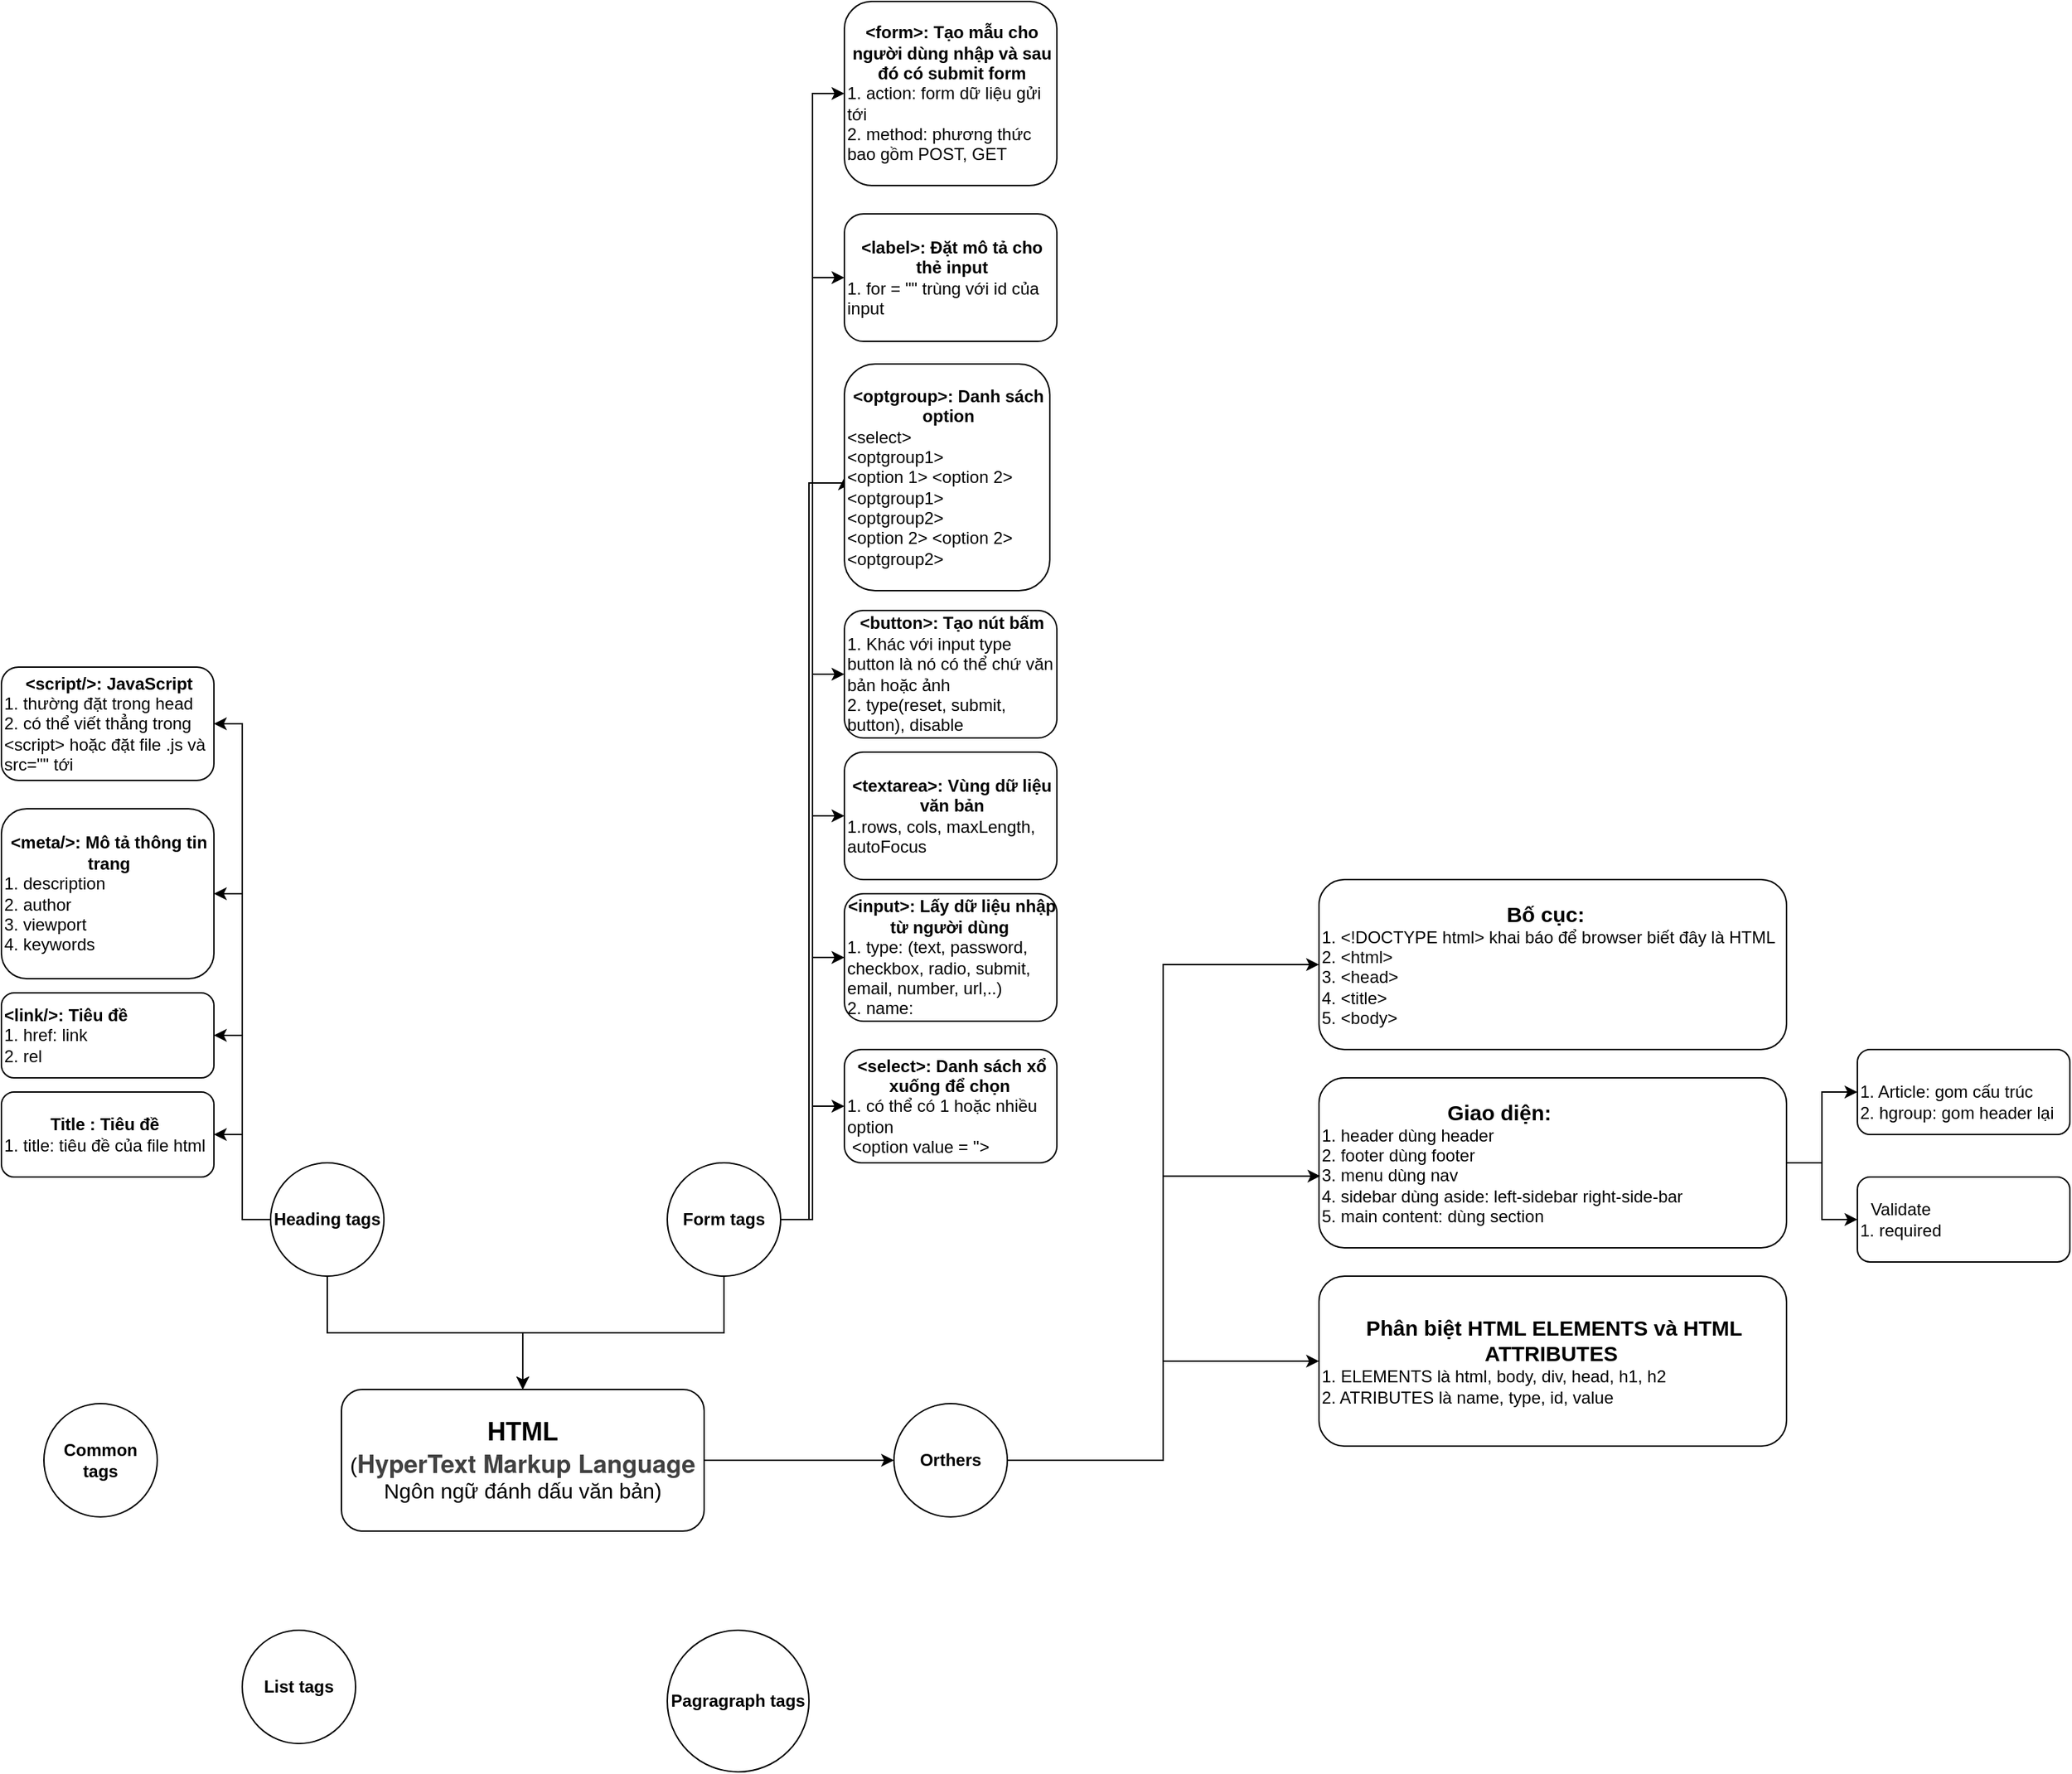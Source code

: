 <mxfile version="24.6.4" type="github">
  <diagram name="Trang-1" id="ok2WKsnp69EQOrZXuCaC">
    <mxGraphModel dx="955" dy="1675" grid="1" gridSize="10" guides="1" tooltips="1" connect="1" arrows="1" fold="1" page="1" pageScale="1" pageWidth="827" pageHeight="1169" math="0" shadow="0">
      <root>
        <mxCell id="0" />
        <mxCell id="1" parent="0" />
        <mxCell id="cC7Jj6LlgXi6CUbNM-gN-11" style="edgeStyle=orthogonalEdgeStyle;rounded=0;orthogonalLoop=1;jettySize=auto;html=1;entryX=0;entryY=0.5;entryDx=0;entryDy=0;" edge="1" parent="1" source="cC7Jj6LlgXi6CUbNM-gN-2" target="cC7Jj6LlgXi6CUbNM-gN-9">
          <mxGeometry relative="1" as="geometry" />
        </mxCell>
        <mxCell id="cC7Jj6LlgXi6CUbNM-gN-2" value="&lt;b&gt;&lt;font style=&quot;font-size: 18px;&quot;&gt;HTML&lt;/font&gt;&lt;/b&gt;&lt;div&gt;&lt;font style=&quot;font-size: 15px;&quot;&gt;(&lt;/font&gt;&lt;strong style=&quot;color: rgb(65, 65, 65); font-family: &amp;quot;Helvetica Neue&amp;quot;, Helvetica, Arial, sans-serif; font-size: 17.5px; text-align: start; background-color: rgb(255, 255, 255);&quot;&gt;HyperText Markup Language&lt;/strong&gt;&lt;/div&gt;&lt;div&gt;&lt;span style=&quot;font-size: 15px; background-color: initial;&quot;&gt;Ngôn ngữ đánh dấu văn bản)&lt;/span&gt;&lt;/div&gt;" style="rounded=1;whiteSpace=wrap;html=1;" vertex="1" parent="1">
          <mxGeometry x="330" y="140" width="256" height="100" as="geometry" />
        </mxCell>
        <mxCell id="cC7Jj6LlgXi6CUbNM-gN-29" style="edgeStyle=orthogonalEdgeStyle;rounded=0;orthogonalLoop=1;jettySize=auto;html=1;entryX=1;entryY=0.5;entryDx=0;entryDy=0;" edge="1" parent="1" source="cC7Jj6LlgXi6CUbNM-gN-4" target="cC7Jj6LlgXi6CUbNM-gN-24">
          <mxGeometry relative="1" as="geometry" />
        </mxCell>
        <mxCell id="cC7Jj6LlgXi6CUbNM-gN-30" style="edgeStyle=orthogonalEdgeStyle;rounded=0;orthogonalLoop=1;jettySize=auto;html=1;entryX=1;entryY=0.5;entryDx=0;entryDy=0;" edge="1" parent="1" source="cC7Jj6LlgXi6CUbNM-gN-4" target="cC7Jj6LlgXi6CUbNM-gN-25">
          <mxGeometry relative="1" as="geometry" />
        </mxCell>
        <mxCell id="cC7Jj6LlgXi6CUbNM-gN-31" style="edgeStyle=orthogonalEdgeStyle;rounded=0;orthogonalLoop=1;jettySize=auto;html=1;entryX=1;entryY=0.5;entryDx=0;entryDy=0;" edge="1" parent="1" source="cC7Jj6LlgXi6CUbNM-gN-4" target="cC7Jj6LlgXi6CUbNM-gN-26">
          <mxGeometry relative="1" as="geometry" />
        </mxCell>
        <mxCell id="cC7Jj6LlgXi6CUbNM-gN-32" style="edgeStyle=orthogonalEdgeStyle;rounded=0;orthogonalLoop=1;jettySize=auto;html=1;entryX=1;entryY=0.5;entryDx=0;entryDy=0;" edge="1" parent="1" source="cC7Jj6LlgXi6CUbNM-gN-4" target="cC7Jj6LlgXi6CUbNM-gN-28">
          <mxGeometry relative="1" as="geometry" />
        </mxCell>
        <mxCell id="cC7Jj6LlgXi6CUbNM-gN-33" style="edgeStyle=orthogonalEdgeStyle;rounded=0;orthogonalLoop=1;jettySize=auto;html=1;entryX=0.5;entryY=0;entryDx=0;entryDy=0;" edge="1" parent="1" source="cC7Jj6LlgXi6CUbNM-gN-4" target="cC7Jj6LlgXi6CUbNM-gN-2">
          <mxGeometry relative="1" as="geometry" />
        </mxCell>
        <mxCell id="cC7Jj6LlgXi6CUbNM-gN-4" value="&lt;b&gt;Heading tags&lt;/b&gt;" style="ellipse;whiteSpace=wrap;html=1;aspect=fixed;" vertex="1" parent="1">
          <mxGeometry x="280" y="-20" width="80" height="80" as="geometry" />
        </mxCell>
        <mxCell id="cC7Jj6LlgXi6CUbNM-gN-34" style="edgeStyle=orthogonalEdgeStyle;rounded=0;orthogonalLoop=1;jettySize=auto;html=1;entryX=0.5;entryY=0;entryDx=0;entryDy=0;" edge="1" parent="1" source="cC7Jj6LlgXi6CUbNM-gN-5" target="cC7Jj6LlgXi6CUbNM-gN-2">
          <mxGeometry relative="1" as="geometry" />
        </mxCell>
        <mxCell id="cC7Jj6LlgXi6CUbNM-gN-36" style="edgeStyle=orthogonalEdgeStyle;rounded=0;orthogonalLoop=1;jettySize=auto;html=1;entryX=0;entryY=0.5;entryDx=0;entryDy=0;" edge="1" parent="1" source="cC7Jj6LlgXi6CUbNM-gN-5" target="cC7Jj6LlgXi6CUbNM-gN-35">
          <mxGeometry relative="1" as="geometry" />
        </mxCell>
        <mxCell id="cC7Jj6LlgXi6CUbNM-gN-41" style="edgeStyle=orthogonalEdgeStyle;rounded=0;orthogonalLoop=1;jettySize=auto;html=1;entryX=0;entryY=0.5;entryDx=0;entryDy=0;" edge="1" parent="1" source="cC7Jj6LlgXi6CUbNM-gN-5" target="cC7Jj6LlgXi6CUbNM-gN-37">
          <mxGeometry relative="1" as="geometry" />
        </mxCell>
        <mxCell id="cC7Jj6LlgXi6CUbNM-gN-42" style="edgeStyle=orthogonalEdgeStyle;rounded=0;orthogonalLoop=1;jettySize=auto;html=1;entryX=0;entryY=0.5;entryDx=0;entryDy=0;" edge="1" parent="1" source="cC7Jj6LlgXi6CUbNM-gN-5" target="cC7Jj6LlgXi6CUbNM-gN-38">
          <mxGeometry relative="1" as="geometry" />
        </mxCell>
        <mxCell id="cC7Jj6LlgXi6CUbNM-gN-43" style="edgeStyle=orthogonalEdgeStyle;rounded=0;orthogonalLoop=1;jettySize=auto;html=1;entryX=0;entryY=0.5;entryDx=0;entryDy=0;" edge="1" parent="1" source="cC7Jj6LlgXi6CUbNM-gN-5" target="cC7Jj6LlgXi6CUbNM-gN-39">
          <mxGeometry relative="1" as="geometry" />
        </mxCell>
        <mxCell id="cC7Jj6LlgXi6CUbNM-gN-44" style="edgeStyle=orthogonalEdgeStyle;rounded=0;orthogonalLoop=1;jettySize=auto;html=1;entryX=0;entryY=0.5;entryDx=0;entryDy=0;" edge="1" parent="1" source="cC7Jj6LlgXi6CUbNM-gN-5" target="cC7Jj6LlgXi6CUbNM-gN-40">
          <mxGeometry relative="1" as="geometry">
            <Array as="points">
              <mxPoint x="660" y="20" />
              <mxPoint x="660" y="-500" />
              <mxPoint x="685" y="-500" />
            </Array>
          </mxGeometry>
        </mxCell>
        <mxCell id="cC7Jj6LlgXi6CUbNM-gN-47" style="edgeStyle=orthogonalEdgeStyle;rounded=0;orthogonalLoop=1;jettySize=auto;html=1;entryX=0;entryY=0.5;entryDx=0;entryDy=0;" edge="1" parent="1" source="cC7Jj6LlgXi6CUbNM-gN-5" target="cC7Jj6LlgXi6CUbNM-gN-45">
          <mxGeometry relative="1" as="geometry" />
        </mxCell>
        <mxCell id="cC7Jj6LlgXi6CUbNM-gN-48" style="edgeStyle=orthogonalEdgeStyle;rounded=0;orthogonalLoop=1;jettySize=auto;html=1;entryX=0;entryY=0.5;entryDx=0;entryDy=0;" edge="1" parent="1" source="cC7Jj6LlgXi6CUbNM-gN-5" target="cC7Jj6LlgXi6CUbNM-gN-46">
          <mxGeometry relative="1" as="geometry" />
        </mxCell>
        <mxCell id="cC7Jj6LlgXi6CUbNM-gN-5" value="&lt;b&gt;Form tags&lt;/b&gt;" style="ellipse;whiteSpace=wrap;html=1;aspect=fixed;" vertex="1" parent="1">
          <mxGeometry x="560" y="-20" width="80" height="80" as="geometry" />
        </mxCell>
        <mxCell id="cC7Jj6LlgXi6CUbNM-gN-6" value="&lt;b&gt;List tags&lt;/b&gt;" style="ellipse;whiteSpace=wrap;html=1;aspect=fixed;" vertex="1" parent="1">
          <mxGeometry x="260" y="310" width="80" height="80" as="geometry" />
        </mxCell>
        <mxCell id="cC7Jj6LlgXi6CUbNM-gN-7" value="&lt;b&gt;Pagragraph tags&lt;/b&gt;" style="ellipse;whiteSpace=wrap;html=1;aspect=fixed;" vertex="1" parent="1">
          <mxGeometry x="560" y="310" width="100" height="100" as="geometry" />
        </mxCell>
        <mxCell id="cC7Jj6LlgXi6CUbNM-gN-8" value="&lt;b&gt;Common tags&lt;/b&gt;" style="ellipse;whiteSpace=wrap;html=1;aspect=fixed;" vertex="1" parent="1">
          <mxGeometry x="120" y="150" width="80" height="80" as="geometry" />
        </mxCell>
        <mxCell id="cC7Jj6LlgXi6CUbNM-gN-17" style="edgeStyle=orthogonalEdgeStyle;rounded=0;orthogonalLoop=1;jettySize=auto;html=1;entryX=0;entryY=0.5;entryDx=0;entryDy=0;" edge="1" parent="1" source="cC7Jj6LlgXi6CUbNM-gN-9" target="cC7Jj6LlgXi6CUbNM-gN-12">
          <mxGeometry relative="1" as="geometry" />
        </mxCell>
        <mxCell id="cC7Jj6LlgXi6CUbNM-gN-19" style="edgeStyle=orthogonalEdgeStyle;rounded=0;orthogonalLoop=1;jettySize=auto;html=1;entryX=0;entryY=0.5;entryDx=0;entryDy=0;" edge="1" parent="1" source="cC7Jj6LlgXi6CUbNM-gN-9" target="cC7Jj6LlgXi6CUbNM-gN-14">
          <mxGeometry relative="1" as="geometry" />
        </mxCell>
        <mxCell id="cC7Jj6LlgXi6CUbNM-gN-9" value="&lt;b&gt;Orthers&lt;/b&gt;" style="ellipse;whiteSpace=wrap;html=1;aspect=fixed;" vertex="1" parent="1">
          <mxGeometry x="720" y="150" width="80" height="80" as="geometry" />
        </mxCell>
        <UserObject label="&lt;div style=&quot;text-align: center;&quot;&gt;&lt;b style=&quot;background-color: initial;&quot;&gt;&lt;font style=&quot;font-size: 15px;&quot;&gt;Bố cục:&amp;nbsp;&lt;/font&gt;&lt;/b&gt;&lt;/div&gt;&lt;div&gt;1. &amp;lt;!DOCTYPE html&amp;gt; khai báo để browser biết đây là HTML&lt;div&gt;2.&amp;nbsp;&amp;lt;html&amp;gt;&lt;/div&gt;&lt;/div&gt;&lt;div&gt;3. &amp;lt;head&amp;gt;&lt;/div&gt;&lt;div&gt;4. &amp;lt;title&amp;gt;&lt;/div&gt;&lt;div&gt;5. &amp;lt;body&amp;gt;&lt;/div&gt;" link="https://freetuts.net/html-la-gi-bo-cuc-html-cua-mot-trang-web-420.html" id="cC7Jj6LlgXi6CUbNM-gN-12">
          <mxCell style="rounded=1;whiteSpace=wrap;html=1;align=left;" vertex="1" parent="1">
            <mxGeometry x="1020" y="-220" width="330" height="120" as="geometry" />
          </mxCell>
        </UserObject>
        <mxCell id="cC7Jj6LlgXi6CUbNM-gN-21" style="edgeStyle=orthogonalEdgeStyle;rounded=0;orthogonalLoop=1;jettySize=auto;html=1;entryX=0;entryY=0.5;entryDx=0;entryDy=0;" edge="1" parent="1" source="cC7Jj6LlgXi6CUbNM-gN-13" target="cC7Jj6LlgXi6CUbNM-gN-16">
          <mxGeometry relative="1" as="geometry" />
        </mxCell>
        <mxCell id="cC7Jj6LlgXi6CUbNM-gN-22" style="edgeStyle=orthogonalEdgeStyle;rounded=0;orthogonalLoop=1;jettySize=auto;html=1;entryX=0;entryY=0.5;entryDx=0;entryDy=0;" edge="1" parent="1" source="cC7Jj6LlgXi6CUbNM-gN-13" target="cC7Jj6LlgXi6CUbNM-gN-20">
          <mxGeometry relative="1" as="geometry" />
        </mxCell>
        <UserObject label="&lt;div style=&quot;text-align: center;&quot;&gt;&lt;b style=&quot;background-color: initial;&quot;&gt;&lt;font style=&quot;font-size: 15px;&quot;&gt;Giao diện:&amp;nbsp;&lt;/font&gt;&lt;/b&gt;&lt;/div&gt;&lt;div&gt;1. header dùng header&lt;div&gt;2. footer dùng footer&lt;/div&gt;&lt;/div&gt;&lt;div&gt;3. menu dùng nav&lt;/div&gt;&lt;div&gt;4. sidebar dùng aside: left-sidebar right-side-bar&lt;/div&gt;&lt;div&gt;5. main content: dùng section&lt;/div&gt;" link="https://freetuts.net/tao-template-html5-dau-tien-74.html" id="cC7Jj6LlgXi6CUbNM-gN-13">
          <mxCell style="rounded=1;whiteSpace=wrap;html=1;align=left;" vertex="1" parent="1">
            <mxGeometry x="1020" y="-80" width="330" height="120" as="geometry" />
          </mxCell>
        </UserObject>
        <UserObject label="&lt;div style=&quot;text-align: center;&quot;&gt;&lt;b style=&quot;background-color: initial;&quot;&gt;&lt;font style=&quot;font-size: 15px;&quot;&gt;Phân biệt HTML ELEMENTS và HTML ATTRIBUTES&amp;nbsp;&lt;/font&gt;&lt;/b&gt;&lt;/div&gt;&lt;div&gt;1. ELEMENTS là html, body, div, head, h1, h2&lt;/div&gt;&lt;div&gt;2. ATRIBUTES là name, type, id, value&lt;/div&gt;" link="https://freetuts.net/html-elements-va-attributes-421.html" id="cC7Jj6LlgXi6CUbNM-gN-14">
          <mxCell style="rounded=1;whiteSpace=wrap;html=1;align=left;" vertex="1" parent="1">
            <mxGeometry x="1020" y="60" width="330" height="120" as="geometry" />
          </mxCell>
        </UserObject>
        <UserObject label="&lt;div style=&quot;text-align: center;&quot;&gt;&lt;br&gt;&lt;/div&gt;&lt;div&gt;1. Article: gom cấu trúc&lt;div&gt;2. hgroup: gom header lại&lt;/div&gt;&lt;/div&gt;" link="https://freetuts.net/them-article-trong-html5-75.html" id="cC7Jj6LlgXi6CUbNM-gN-16">
          <mxCell style="rounded=1;whiteSpace=wrap;html=1;align=left;" vertex="1" parent="1">
            <mxGeometry x="1400" y="-100" width="150" height="60" as="geometry" />
          </mxCell>
        </UserObject>
        <mxCell id="cC7Jj6LlgXi6CUbNM-gN-18" style="edgeStyle=orthogonalEdgeStyle;rounded=0;orthogonalLoop=1;jettySize=auto;html=1;entryX=0.003;entryY=0.578;entryDx=0;entryDy=0;entryPerimeter=0;" edge="1" parent="1" source="cC7Jj6LlgXi6CUbNM-gN-9" target="cC7Jj6LlgXi6CUbNM-gN-13">
          <mxGeometry relative="1" as="geometry" />
        </mxCell>
        <UserObject label="&lt;div style=&quot;text-align: center;&quot;&gt;Validate&lt;/div&gt;&lt;div&gt;1. required&lt;/div&gt;" link="https://freetuts.net/validate-form-bang-html5-5509.html" id="cC7Jj6LlgXi6CUbNM-gN-20">
          <mxCell style="rounded=1;whiteSpace=wrap;html=1;align=left;" vertex="1" parent="1">
            <mxGeometry x="1400" y="-10" width="150" height="60" as="geometry" />
          </mxCell>
        </UserObject>
        <UserObject label="&lt;div style=&quot;text-align: center;&quot;&gt;&lt;b&gt;Title : Tiêu đề&lt;/b&gt;&lt;/div&gt;&lt;div&gt;1. title: tiêu đề của file html&lt;/div&gt;" link="https://freetuts.net/the-title-trong-html-4891.html" id="cC7Jj6LlgXi6CUbNM-gN-24">
          <mxCell style="rounded=1;whiteSpace=wrap;html=1;align=left;" vertex="1" parent="1">
            <mxGeometry x="90" y="-70" width="150" height="60" as="geometry" />
          </mxCell>
        </UserObject>
        <UserObject label="&lt;div style=&quot;text-align: center;&quot;&gt;&lt;b&gt;&amp;lt;link/&amp;gt;: Tiêu đề&lt;/b&gt;&lt;/div&gt;&lt;div&gt;1. href: link&lt;/div&gt;&lt;div&gt;2. rel&lt;/div&gt;" link="https://freetuts.net/the-link-trong-html-4894.html" id="cC7Jj6LlgXi6CUbNM-gN-25">
          <mxCell style="rounded=1;whiteSpace=wrap;html=1;align=left;" vertex="1" parent="1">
            <mxGeometry x="90" y="-140" width="150" height="60" as="geometry" />
          </mxCell>
        </UserObject>
        <UserObject label="&lt;div style=&quot;text-align: center;&quot;&gt;&lt;b&gt;&amp;lt;meta/&amp;gt;: Mô tả thông tin trang&lt;/b&gt;&lt;/div&gt;&lt;div&gt;1. description&lt;/div&gt;&lt;div&gt;2. author&lt;/div&gt;&lt;div&gt;3. viewport&lt;/div&gt;&lt;div&gt;4. keywords&lt;/div&gt;" link="https://freetuts.net/the-meta-trong-html-4895.html" id="cC7Jj6LlgXi6CUbNM-gN-26">
          <mxCell style="rounded=1;whiteSpace=wrap;html=1;align=left;" vertex="1" parent="1">
            <mxGeometry x="90" y="-270" width="150" height="120" as="geometry" />
          </mxCell>
        </UserObject>
        <UserObject label="&lt;div style=&quot;text-align: center;&quot;&gt;&lt;b&gt;&amp;lt;script/&amp;gt;: JavaScript&lt;/b&gt;&lt;/div&gt;&lt;div&gt;1. thường đặt trong head&lt;/div&gt;&lt;div&gt;2. có thể viết thẳng trong &amp;lt;script&amp;gt; hoặc đặt file .js và src=&quot;&quot; tới&lt;/div&gt;" link="https://freetuts.net/the-script-trong-html-4896.html" id="cC7Jj6LlgXi6CUbNM-gN-28">
          <mxCell style="rounded=1;whiteSpace=wrap;html=1;align=left;" vertex="1" parent="1">
            <mxGeometry x="90" y="-370" width="150" height="80" as="geometry" />
          </mxCell>
        </UserObject>
        <UserObject label="&lt;div style=&quot;text-align: center;&quot;&gt;&lt;b&gt;&amp;lt;select&amp;gt;: Danh sách xổ xuống để chọn&amp;nbsp;&lt;/b&gt;&lt;/div&gt;&lt;div&gt;1. có thể có 1 hoặc nhiều option&lt;/div&gt;&lt;div&gt;&amp;nbsp;&amp;lt;option value = &#39;&#39;&amp;gt;&lt;/div&gt;" link="https://freetuts.net/the-select-trong-html-4898.html" id="cC7Jj6LlgXi6CUbNM-gN-35">
          <mxCell style="rounded=1;whiteSpace=wrap;html=1;align=left;" vertex="1" parent="1">
            <mxGeometry x="685" y="-100" width="150" height="80" as="geometry" />
          </mxCell>
        </UserObject>
        <UserObject label="&lt;div style=&quot;text-align: center;&quot;&gt;&lt;b&gt;&amp;lt;input&amp;gt;: Lấy dữ liệu nhập từ người dùng&amp;nbsp;&lt;/b&gt;&lt;/div&gt;&lt;div&gt;1. type: (text, password, checkbox, radio, submit, email, number, url,..)&lt;/div&gt;&lt;div&gt;2. name:&amp;nbsp;&lt;/div&gt;" link="https://freetuts.net/the-input-trong-html-4899.html" id="cC7Jj6LlgXi6CUbNM-gN-37">
          <mxCell style="rounded=1;whiteSpace=wrap;html=1;align=left;" vertex="1" parent="1">
            <mxGeometry x="685" y="-210" width="150" height="90" as="geometry" />
          </mxCell>
        </UserObject>
        <UserObject label="&lt;div style=&quot;text-align: center;&quot;&gt;&lt;b&gt;&amp;lt;textarea&amp;gt;: Vùng dữ liệu văn bản&lt;/b&gt;&lt;/div&gt;&lt;div&gt;1.rows, cols, maxLength, autoFocus&lt;span style=&quot;background-color: initial;&quot;&gt;&amp;nbsp;&lt;/span&gt;&lt;/div&gt;" link="https://freetuts.net/the-textarea-trong-html-4900.html" id="cC7Jj6LlgXi6CUbNM-gN-38">
          <mxCell style="rounded=1;whiteSpace=wrap;html=1;align=left;" vertex="1" parent="1">
            <mxGeometry x="685" y="-310" width="150" height="90" as="geometry" />
          </mxCell>
        </UserObject>
        <UserObject label="&lt;div style=&quot;text-align: center;&quot;&gt;&lt;b&gt;&amp;lt;button&amp;gt;: Tạo nút bấm&lt;/b&gt;&lt;/div&gt;&lt;div&gt;1. Khác với input type button là nó có thể chứ văn bản hoặc ảnh&lt;/div&gt;&lt;div&gt;2. type(reset, submit, button), disable&lt;/div&gt;" link="https://freetuts.net/the-button-trong-html-4901.html" id="cC7Jj6LlgXi6CUbNM-gN-39">
          <mxCell style="rounded=1;whiteSpace=wrap;html=1;align=left;" vertex="1" parent="1">
            <mxGeometry x="685" y="-410" width="150" height="90" as="geometry" />
          </mxCell>
        </UserObject>
        <UserObject label="&lt;div style=&quot;text-align: center;&quot;&gt;&lt;b&gt;&amp;lt;optgroup&amp;gt;: Danh sách option&lt;/b&gt;&lt;/div&gt;&lt;div&gt;&amp;lt;select&amp;gt;&amp;nbsp;&lt;/div&gt;&lt;div&gt;&amp;lt;optgroup1&amp;gt;&lt;/div&gt;&lt;div&gt;&amp;lt;option 1&amp;gt; &amp;lt;option 2&amp;gt;&lt;/div&gt;&lt;div&gt;&amp;lt;optgroup1&amp;gt;&lt;br&gt;&lt;/div&gt;&lt;div&gt;&lt;div&gt;&amp;lt;optgroup2&amp;gt;&lt;/div&gt;&lt;div&gt;&amp;lt;option 2&amp;gt; &amp;lt;option 2&amp;gt;&lt;/div&gt;&lt;div&gt;&amp;lt;optgroup2&amp;gt;&lt;/div&gt;&lt;/div&gt;" link="https://freetuts.net/the-optgroup-trong-html-4903.html" id="cC7Jj6LlgXi6CUbNM-gN-40">
          <mxCell style="rounded=1;whiteSpace=wrap;html=1;align=left;" vertex="1" parent="1">
            <mxGeometry x="685" y="-584" width="145" height="160" as="geometry" />
          </mxCell>
        </UserObject>
        <UserObject label="&lt;div style=&quot;text-align: center;&quot;&gt;&lt;b&gt;&amp;lt;label&amp;gt;: Đặt mô tả cho thẻ input&lt;/b&gt;&lt;/div&gt;&lt;div&gt;1. for = &quot;&quot; trùng với id của input&lt;br&gt;&lt;/div&gt;" link="https://freetuts.net/the-label-trong-html-4905.html" id="cC7Jj6LlgXi6CUbNM-gN-45">
          <mxCell style="rounded=1;whiteSpace=wrap;html=1;align=left;" vertex="1" parent="1">
            <mxGeometry x="685" y="-690" width="150" height="90" as="geometry" />
          </mxCell>
        </UserObject>
        <UserObject label="&lt;div style=&quot;text-align: center;&quot;&gt;&lt;b&gt;&amp;lt;form&amp;gt;: Tạo mẫu cho người dùng nhập và sau đó có submit form&lt;/b&gt;&lt;/div&gt;&lt;div&gt;1. action: form dữ liệu gửi tới&lt;br&gt;&lt;/div&gt;&lt;div&gt;2. method: phương thức bao gồm POST, GET&lt;/div&gt;" link="https://freetuts.net/the-form-trong-html-4906.html" id="cC7Jj6LlgXi6CUbNM-gN-46">
          <mxCell style="rounded=1;whiteSpace=wrap;html=1;align=left;" vertex="1" parent="1">
            <mxGeometry x="685" y="-840" width="150" height="130" as="geometry" />
          </mxCell>
        </UserObject>
      </root>
    </mxGraphModel>
  </diagram>
</mxfile>
